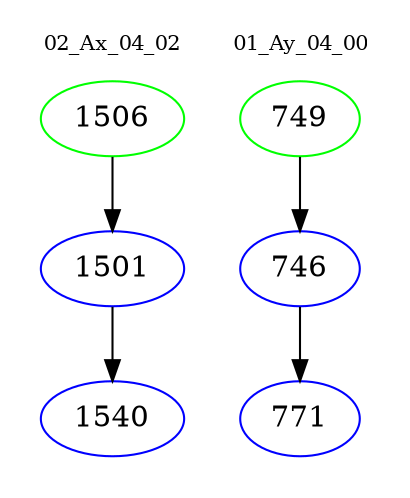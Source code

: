 digraph{
subgraph cluster_0 {
color = white
label = "02_Ax_04_02";
fontsize=10;
T0_1506 [label="1506", color="green"]
T0_1506 -> T0_1501 [color="black"]
T0_1501 [label="1501", color="blue"]
T0_1501 -> T0_1540 [color="black"]
T0_1540 [label="1540", color="blue"]
}
subgraph cluster_1 {
color = white
label = "01_Ay_04_00";
fontsize=10;
T1_749 [label="749", color="green"]
T1_749 -> T1_746 [color="black"]
T1_746 [label="746", color="blue"]
T1_746 -> T1_771 [color="black"]
T1_771 [label="771", color="blue"]
}
}
